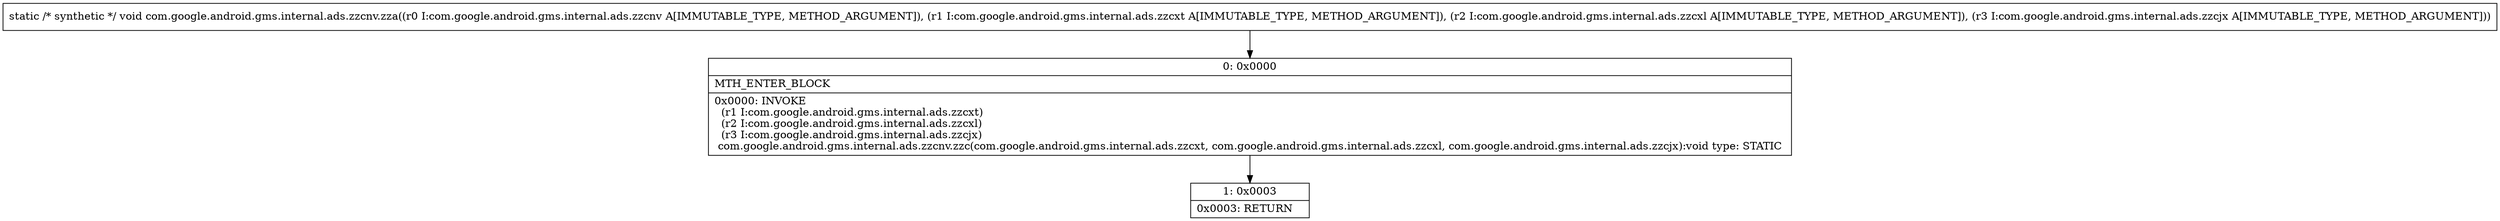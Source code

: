 digraph "CFG forcom.google.android.gms.internal.ads.zzcnv.zza(Lcom\/google\/android\/gms\/internal\/ads\/zzcnv;Lcom\/google\/android\/gms\/internal\/ads\/zzcxt;Lcom\/google\/android\/gms\/internal\/ads\/zzcxl;Lcom\/google\/android\/gms\/internal\/ads\/zzcjx;)V" {
Node_0 [shape=record,label="{0\:\ 0x0000|MTH_ENTER_BLOCK\l|0x0000: INVOKE  \l  (r1 I:com.google.android.gms.internal.ads.zzcxt)\l  (r2 I:com.google.android.gms.internal.ads.zzcxl)\l  (r3 I:com.google.android.gms.internal.ads.zzcjx)\l com.google.android.gms.internal.ads.zzcnv.zzc(com.google.android.gms.internal.ads.zzcxt, com.google.android.gms.internal.ads.zzcxl, com.google.android.gms.internal.ads.zzcjx):void type: STATIC \l}"];
Node_1 [shape=record,label="{1\:\ 0x0003|0x0003: RETURN   \l}"];
MethodNode[shape=record,label="{static \/* synthetic *\/ void com.google.android.gms.internal.ads.zzcnv.zza((r0 I:com.google.android.gms.internal.ads.zzcnv A[IMMUTABLE_TYPE, METHOD_ARGUMENT]), (r1 I:com.google.android.gms.internal.ads.zzcxt A[IMMUTABLE_TYPE, METHOD_ARGUMENT]), (r2 I:com.google.android.gms.internal.ads.zzcxl A[IMMUTABLE_TYPE, METHOD_ARGUMENT]), (r3 I:com.google.android.gms.internal.ads.zzcjx A[IMMUTABLE_TYPE, METHOD_ARGUMENT])) }"];
MethodNode -> Node_0;
Node_0 -> Node_1;
}

